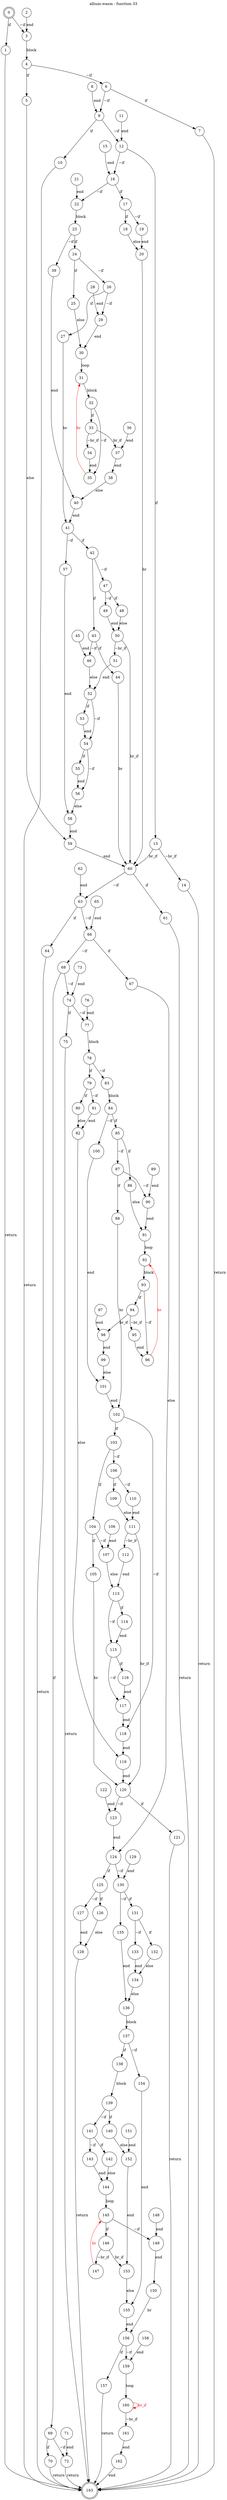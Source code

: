 digraph finite_state_machine {
    label = "allium.wasm - function 33"
    labelloc =  t
    labelfontsize = 16
    labelfontcolor = black
    labelfontname = "Helvetica"
    node [shape = doublecircle]; 0 163;
    node [shape = circle];
    0 -> 1[label="if"];
    0 -> 3[label="~if"];
    1 -> 163[label="return"];
    2 -> 3[label="end"];
    3 -> 4[label="block"];
    4 -> 5[label="if"];
    4 -> 6[label="~if"];
    5 -> 59[label="else"];
    6 -> 7[label="if"];
    6 -> 9[label="~if"];
    7 -> 163[label="return"];
    8 -> 9[label="end"];
    9 -> 10[label="if"];
    9 -> 12[label="~if"];
    10 -> 163[label="return"];
    11 -> 12[label="end"];
    12 -> 13[label="if"];
    12 -> 16[label="~if"];
    13 -> 14[label="~br_if"];
    13 -> 60[label="br_if"];
    14 -> 163[label="return"];
    15 -> 16[label="end"];
    16 -> 17[label="if"];
    16 -> 22[label="~if"];
    17 -> 18[label="if"];
    17 -> 19[label="~if"];
    18 -> 20[label="else"];
    19 -> 20[label="end"];
    20 -> 60[label="br"];
    21 -> 22[label="end"];
    22 -> 23[label="block"];
    23 -> 24[label="if"];
    23 -> 39[label="~if"];
    24 -> 25[label="if"];
    24 -> 26[label="~if"];
    25 -> 30[label="else"];
    26 -> 27[label="if"];
    26 -> 29[label="~if"];
    27 -> 41[label="br"];
    28 -> 29[label="end"];
    29 -> 30[label="end"];
    30 -> 31[label="loop"];
    31 -> 32[label="block"];
    32 -> 33[label="if"];
    32 -> 35[label="~if"];
    33 -> 34[label="~br_if"];
    33 -> 37[label="br_if"];
    34 -> 35[label="end"];
    35 -> 31[color="red" fontcolor="red" label="br"];
    36 -> 37[label="end"];
    37 -> 38[label="end"];
    38 -> 40[label="else"];
    39 -> 40[label="end"];
    40 -> 41[label="end"];
    41 -> 42[label="if"];
    41 -> 57[label="~if"];
    42 -> 43[label="if"];
    42 -> 47[label="~if"];
    43 -> 44[label="if"];
    43 -> 46[label="~if"];
    44 -> 60[label="br"];
    45 -> 46[label="end"];
    46 -> 52[label="else"];
    47 -> 48[label="if"];
    47 -> 49[label="~if"];
    48 -> 50[label="else"];
    49 -> 50[label="end"];
    50 -> 51[label="~br_if"];
    50 -> 60[label="br_if"];
    51 -> 52[label="end"];
    52 -> 53[label="if"];
    52 -> 54[label="~if"];
    53 -> 54[label="end"];
    54 -> 55[label="if"];
    54 -> 56[label="~if"];
    55 -> 56[label="end"];
    56 -> 58[label="else"];
    57 -> 58[label="end"];
    58 -> 59[label="end"];
    59 -> 60[label="end"];
    60 -> 61[label="if"];
    60 -> 63[label="~if"];
    61 -> 163[label="return"];
    62 -> 63[label="end"];
    63 -> 64[label="if"];
    63 -> 66[label="~if"];
    64 -> 163[label="return"];
    65 -> 66[label="end"];
    66 -> 67[label="if"];
    66 -> 68[label="~if"];
    67 -> 124[label="else"];
    68 -> 69[label="if"];
    68 -> 74[label="~if"];
    69 -> 70[label="if"];
    69 -> 72[label="~if"];
    70 -> 163[label="return"];
    71 -> 72[label="end"];
    72 -> 163[label="return"];
    73 -> 74[label="end"];
    74 -> 75[label="if"];
    74 -> 77[label="~if"];
    75 -> 163[label="return"];
    76 -> 77[label="end"];
    77 -> 78[label="block"];
    78 -> 79[label="if"];
    78 -> 83[label="~if"];
    79 -> 80[label="if"];
    79 -> 81[label="~if"];
    80 -> 82[label="else"];
    81 -> 82[label="end"];
    82 -> 119[label="else"];
    83 -> 84[label="block"];
    84 -> 85[label="if"];
    84 -> 100[label="~if"];
    85 -> 86[label="if"];
    85 -> 87[label="~if"];
    86 -> 91[label="else"];
    87 -> 88[label="if"];
    87 -> 90[label="~if"];
    88 -> 102[label="br"];
    89 -> 90[label="end"];
    90 -> 91[label="end"];
    91 -> 92[label="loop"];
    92 -> 93[label="block"];
    93 -> 94[label="if"];
    93 -> 96[label="~if"];
    94 -> 95[label="~br_if"];
    94 -> 98[label="br_if"];
    95 -> 96[label="end"];
    96 -> 92[color="red" fontcolor="red" label="br"];
    97 -> 98[label="end"];
    98 -> 99[label="end"];
    99 -> 101[label="else"];
    100 -> 101[label="end"];
    101 -> 102[label="end"];
    102 -> 103[label="if"];
    102 -> 118[label="~if"];
    103 -> 104[label="if"];
    103 -> 108[label="~if"];
    104 -> 105[label="if"];
    104 -> 107[label="~if"];
    105 -> 120[label="br"];
    106 -> 107[label="end"];
    107 -> 113[label="else"];
    108 -> 109[label="if"];
    108 -> 110[label="~if"];
    109 -> 111[label="else"];
    110 -> 111[label="end"];
    111 -> 112[label="~br_if"];
    111 -> 120[label="br_if"];
    112 -> 113[label="end"];
    113 -> 114[label="if"];
    113 -> 115[label="~if"];
    114 -> 115[label="end"];
    115 -> 116[label="if"];
    115 -> 117[label="~if"];
    116 -> 117[label="end"];
    117 -> 118[label="end"];
    118 -> 119[label="end"];
    119 -> 120[label="end"];
    120 -> 121[label="if"];
    120 -> 123[label="~if"];
    121 -> 163[label="return"];
    122 -> 123[label="end"];
    123 -> 124[label="end"];
    124 -> 125[label="if"];
    124 -> 130[label="~if"];
    125 -> 126[label="if"];
    125 -> 127[label="~if"];
    126 -> 128[label="else"];
    127 -> 128[label="end"];
    128 -> 163[label="return"];
    129 -> 130[label="end"];
    130 -> 131[label="if"];
    130 -> 135[label="~if"];
    131 -> 132[label="if"];
    131 -> 133[label="~if"];
    132 -> 134[label="else"];
    133 -> 134[label="end"];
    134 -> 136[label="else"];
    135 -> 136[label="end"];
    136 -> 137[label="block"];
    137 -> 138[label="if"];
    137 -> 154[label="~if"];
    138 -> 139[label="block"];
    139 -> 140[label="if"];
    139 -> 141[label="~if"];
    140 -> 152[label="else"];
    141 -> 142[label="if"];
    141 -> 143[label="~if"];
    142 -> 144[label="else"];
    143 -> 144[label="end"];
    144 -> 145[label="loop"];
    145 -> 146[label="if"];
    145 -> 149[label="~if"];
    146 -> 147[label="~br_if"];
    146 -> 153[label="br_if"];
    147 -> 145[color="red" fontcolor="red" label="br"];
    148 -> 149[label="end"];
    149 -> 150[label="end"];
    150 -> 156[label="br"];
    151 -> 152[label="end"];
    152 -> 153[label="end"];
    153 -> 155[label="else"];
    154 -> 155[label="end"];
    155 -> 156[label="end"];
    156 -> 157[label="if"];
    156 -> 159[label="~if"];
    157 -> 163[label="return"];
    158 -> 159[label="end"];
    159 -> 160[label="loop"];
    160 -> 161[label="~br_if"];
    160 -> 160[color="red" fontcolor="red" label="br_if"];
    161 -> 162[label="end"];
    162 -> 163[label="end"];
}
